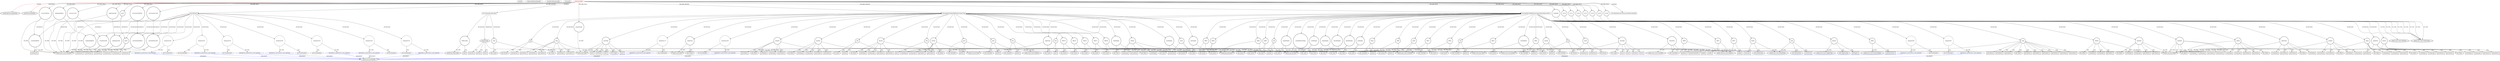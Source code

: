 digraph {
baseInfo[graphId=3291,category="extension_graph",isAnonymous=false,possibleRelation=true]
frameworkRelatedTypesInfo[0="javafx.application.Application",1="javafx.fxml.Initializable"]
possibleCollaborationsInfo[0="3291~CLIENT_METHOD_DECLARATION-INSTANTIATION-~javafx.application.Application javafx.fxml.Initializable ~javafx.event.EventHandler ~false~true"]
locationInfo[projectName="jasonwr-jhuep_ent_web_dev",filePath="/jasonwr-jhuep_ent_web_dev/jhuep_ent_web_dev-master/src/hw8/main/Retail.java",contextSignature="Retail",graphId="3291"]
0[label="hw8.main.Retail",vertexType="ROOT_CLIENT_CLASS_DECLARATION",isFrameworkType=false,color=red]
1[label="javafx.application.Application",vertexType="FRAMEWORK_CLASS_TYPE",isFrameworkType=true,peripheries=2]
2[label="javafx.fxml.Initializable",vertexType="FRAMEWORK_INTERFACE_TYPE",isFrameworkType=true,peripheries=2]
3[label="customerAddNew",vertexType="FIELD_DECLARATION",isFrameworkType=true,peripheries=2,shape=circle]
4[label="javafx.scene.control.MenuItem",vertexType="FRAMEWORK_CLASS_TYPE",isFrameworkType=true,peripheries=2]
5[label="customerListAll",vertexType="FIELD_DECLARATION",isFrameworkType=true,peripheries=2,shape=circle]
7[label="employeeAddNew",vertexType="FIELD_DECLARATION",isFrameworkType=true,peripheries=2,shape=circle]
9[label="employeeListAll",vertexType="FIELD_DECLARATION",isFrameworkType=true,peripheries=2,shape=circle]
11[label="merchandiseAddNew",vertexType="FIELD_DECLARATION",isFrameworkType=true,peripheries=2,shape=circle]
13[label="merchandiseListAll",vertexType="FIELD_DECLARATION",isFrameworkType=true,peripheries=2,shape=circle]
15[label="miexit",vertexType="FIELD_DECLARATION",isFrameworkType=true,peripheries=2,shape=circle]
17[label="primaryStage",vertexType="FIELD_DECLARATION",isFrameworkType=true,peripheries=2,shape=circle]
18[label="javafx.stage.Stage",vertexType="FRAMEWORK_CLASS_TYPE",isFrameworkType=true,peripheries=2]
19[label="retailtable",vertexType="FIELD_DECLARATION",isFrameworkType=true,peripheries=2,shape=circle]
20[label="javafx.scene.control.TableView",vertexType="FRAMEWORK_CLASS_TYPE",isFrameworkType=true,peripheries=2]
21[label="tcCol0",vertexType="FIELD_DECLARATION",isFrameworkType=true,peripheries=2,shape=circle]
22[label="javafx.scene.control.TableColumn",vertexType="FRAMEWORK_CLASS_TYPE",isFrameworkType=true,peripheries=2]
23[label="tcCol1",vertexType="FIELD_DECLARATION",isFrameworkType=true,peripheries=2,shape=circle]
25[label="tcCol2",vertexType="FIELD_DECLARATION",isFrameworkType=true,peripheries=2,shape=circle]
27[label="tcCol3",vertexType="FIELD_DECLARATION",isFrameworkType=true,peripheries=2,shape=circle]
29[label="tcCol4",vertexType="FIELD_DECLARATION",isFrameworkType=true,peripheries=2,shape=circle]
31[label="tcCol5",vertexType="FIELD_DECLARATION",isFrameworkType=true,peripheries=2,shape=circle]
33[label="tcCol6",vertexType="FIELD_DECLARATION",isFrameworkType=true,peripheries=2,shape=circle]
35[label="void start(javafx.stage.Stage)",vertexType="OVERRIDING_METHOD_DECLARATION",isFrameworkType=false,shape=box]
36[label="primaryStage",vertexType="PARAMETER_DECLARATION",isFrameworkType=true,peripheries=2]
38[label="FXMLLoader",vertexType="VARIABLE_EXPRESION",isFrameworkType=true,peripheries=2,shape=circle]
40[label="javafx.fxml.FXMLLoader",vertexType="FRAMEWORK_CLASS_TYPE",isFrameworkType=true,peripheries=2]
39[label="load()",vertexType="INSIDE_CALL",isFrameworkType=true,peripheries=2,shape=box]
42[label="scene",vertexType="VARIABLE_EXPRESION",isFrameworkType=true,peripheries=2,shape=circle]
43[label="javafx.scene.Scene",vertexType="FRAMEWORK_CLASS_TYPE",isFrameworkType=true,peripheries=2]
41[label="new Scene()",vertexType="CONSTRUCTOR_CALL",isFrameworkType=true,peripheries=2]
45[label="setScene()",vertexType="INSIDE_CALL",isFrameworkType=true,peripheries=2,shape=box]
47[label="setTitle()",vertexType="INSIDE_CALL",isFrameworkType=true,peripheries=2,shape=box]
49[label="show()",vertexType="INSIDE_CALL",isFrameworkType=true,peripheries=2,shape=box]
50[label="void initialize(java.net.URL,java.util.ResourceBundle)",vertexType="OVERRIDING_METHOD_DECLARATION",isFrameworkType=false,shape=box]
51[label="void popupPersonAddNew(java.lang.String,boolean,boolean)",vertexType="CLIENT_METHOD_DECLARATION",isFrameworkType=false,shape=box]
53[label="newStage",vertexType="VARIABLE_EXPRESION",isFrameworkType=true,peripheries=2,shape=circle]
52[label="new Stage()",vertexType="CONSTRUCTOR_CALL",isFrameworkType=true,peripheries=2]
56[label="comp",vertexType="VARIABLE_EXPRESION",isFrameworkType=true,peripheries=2,shape=circle]
57[label="javafx.scene.layout.VBox",vertexType="FRAMEWORK_CLASS_TYPE",isFrameworkType=true,peripheries=2]
55[label="new VBox()",vertexType="CONSTRUCTOR_CALL",isFrameworkType=true,peripheries=2]
59[label="titlebox",vertexType="VARIABLE_EXPRESION",isFrameworkType=true,peripheries=2,shape=circle]
60[label="javafx.scene.layout.HBox",vertexType="FRAMEWORK_CLASS_TYPE",isFrameworkType=true,peripheries=2]
58[label="new HBox()",vertexType="CONSTRUCTOR_CALL",isFrameworkType=true,peripheries=2]
62[label="setPadding()",vertexType="INSIDE_CALL",isFrameworkType=true,peripheries=2,shape=box]
64[label="VAR9",vertexType="VARIABLE_EXPRESION",isFrameworkType=true,peripheries=2,shape=circle]
65[label="javafx.geometry.Insets",vertexType="FRAMEWORK_CLASS_TYPE",isFrameworkType=true,peripheries=2]
63[label="new Insets()",vertexType="CONSTRUCTOR_CALL",isFrameworkType=true,peripheries=2]
67[label="setSpacing()",vertexType="INSIDE_CALL",isFrameworkType=true,peripheries=2,shape=box]
69[label="title",vertexType="VARIABLE_EXPRESION",isFrameworkType=true,peripheries=2,shape=circle]
70[label="javafx.scene.text.Text",vertexType="FRAMEWORK_CLASS_TYPE",isFrameworkType=true,peripheries=2]
68[label="new Text()",vertexType="CONSTRUCTOR_CALL",isFrameworkType=true,peripheries=2]
72[label="setFont()",vertexType="INSIDE_CALL",isFrameworkType=true,peripheries=2,shape=box]
73[label="Font",vertexType="VARIABLE_EXPRESION",isFrameworkType=true,peripheries=2,shape=circle]
75[label="javafx.scene.text.Font",vertexType="FRAMEWORK_CLASS_TYPE",isFrameworkType=true,peripheries=2]
74[label="font()",vertexType="INSIDE_CALL",isFrameworkType=true,peripheries=2,shape=box]
77[label="getChildren()",vertexType="INSIDE_CALL",isFrameworkType=true,peripheries=2,shape=box]
79[label="fnamebox",vertexType="VARIABLE_EXPRESION",isFrameworkType=true,peripheries=2,shape=circle]
78[label="new HBox()",vertexType="CONSTRUCTOR_CALL",isFrameworkType=true,peripheries=2]
82[label="setPadding()",vertexType="INSIDE_CALL",isFrameworkType=true,peripheries=2,shape=box]
84[label="VAR17",vertexType="VARIABLE_EXPRESION",isFrameworkType=true,peripheries=2,shape=circle]
83[label="new Insets()",vertexType="CONSTRUCTOR_CALL",isFrameworkType=true,peripheries=2]
87[label="setSpacing()",vertexType="INSIDE_CALL",isFrameworkType=true,peripheries=2,shape=box]
89[label="fnameDisplay",vertexType="VARIABLE_EXPRESION",isFrameworkType=true,peripheries=2,shape=circle]
88[label="new Text()",vertexType="CONSTRUCTOR_CALL",isFrameworkType=true,peripheries=2]
92[label="fname",vertexType="VARIABLE_EXPRESION",isFrameworkType=true,peripheries=2,shape=circle]
93[label="javafx.scene.control.TextField",vertexType="FRAMEWORK_CLASS_TYPE",isFrameworkType=true,peripheries=2]
91[label="new TextField()",vertexType="CONSTRUCTOR_CALL",isFrameworkType=true,peripheries=2]
95[label="getChildren()",vertexType="INSIDE_CALL",isFrameworkType=true,peripheries=2,shape=box]
97[label="getChildren()",vertexType="INSIDE_CALL",isFrameworkType=true,peripheries=2,shape=box]
99[label="lnamebox",vertexType="VARIABLE_EXPRESION",isFrameworkType=true,peripheries=2,shape=circle]
98[label="new HBox()",vertexType="CONSTRUCTOR_CALL",isFrameworkType=true,peripheries=2]
102[label="setPadding()",vertexType="INSIDE_CALL",isFrameworkType=true,peripheries=2,shape=box]
104[label="VAR25",vertexType="VARIABLE_EXPRESION",isFrameworkType=true,peripheries=2,shape=circle]
103[label="new Insets()",vertexType="CONSTRUCTOR_CALL",isFrameworkType=true,peripheries=2]
107[label="setSpacing()",vertexType="INSIDE_CALL",isFrameworkType=true,peripheries=2,shape=box]
109[label="lnameDisplay",vertexType="VARIABLE_EXPRESION",isFrameworkType=true,peripheries=2,shape=circle]
108[label="new Text()",vertexType="CONSTRUCTOR_CALL",isFrameworkType=true,peripheries=2]
112[label="lname",vertexType="VARIABLE_EXPRESION",isFrameworkType=true,peripheries=2,shape=circle]
111[label="new TextField()",vertexType="CONSTRUCTOR_CALL",isFrameworkType=true,peripheries=2]
115[label="getChildren()",vertexType="INSIDE_CALL",isFrameworkType=true,peripheries=2,shape=box]
117[label="getChildren()",vertexType="INSIDE_CALL",isFrameworkType=true,peripheries=2,shape=box]
119[label="citybox",vertexType="VARIABLE_EXPRESION",isFrameworkType=true,peripheries=2,shape=circle]
118[label="new HBox()",vertexType="CONSTRUCTOR_CALL",isFrameworkType=true,peripheries=2]
122[label="setPadding()",vertexType="INSIDE_CALL",isFrameworkType=true,peripheries=2,shape=box]
124[label="VAR33",vertexType="VARIABLE_EXPRESION",isFrameworkType=true,peripheries=2,shape=circle]
123[label="new Insets()",vertexType="CONSTRUCTOR_CALL",isFrameworkType=true,peripheries=2]
127[label="setSpacing()",vertexType="INSIDE_CALL",isFrameworkType=true,peripheries=2,shape=box]
129[label="cityDisplay",vertexType="VARIABLE_EXPRESION",isFrameworkType=true,peripheries=2,shape=circle]
128[label="new Text()",vertexType="CONSTRUCTOR_CALL",isFrameworkType=true,peripheries=2]
132[label="city",vertexType="VARIABLE_EXPRESION",isFrameworkType=true,peripheries=2,shape=circle]
131[label="new TextField()",vertexType="CONSTRUCTOR_CALL",isFrameworkType=true,peripheries=2]
135[label="getChildren()",vertexType="INSIDE_CALL",isFrameworkType=true,peripheries=2,shape=box]
137[label="getChildren()",vertexType="INSIDE_CALL",isFrameworkType=true,peripheries=2,shape=box]
139[label="addressbox",vertexType="VARIABLE_EXPRESION",isFrameworkType=true,peripheries=2,shape=circle]
138[label="new HBox()",vertexType="CONSTRUCTOR_CALL",isFrameworkType=true,peripheries=2]
142[label="setPadding()",vertexType="INSIDE_CALL",isFrameworkType=true,peripheries=2,shape=box]
144[label="VAR41",vertexType="VARIABLE_EXPRESION",isFrameworkType=true,peripheries=2,shape=circle]
143[label="new Insets()",vertexType="CONSTRUCTOR_CALL",isFrameworkType=true,peripheries=2]
147[label="setSpacing()",vertexType="INSIDE_CALL",isFrameworkType=true,peripheries=2,shape=box]
149[label="streetAddressDisplay",vertexType="VARIABLE_EXPRESION",isFrameworkType=true,peripheries=2,shape=circle]
148[label="new Text()",vertexType="CONSTRUCTOR_CALL",isFrameworkType=true,peripheries=2]
152[label="streetAddress",vertexType="VARIABLE_EXPRESION",isFrameworkType=true,peripheries=2,shape=circle]
151[label="new TextField()",vertexType="CONSTRUCTOR_CALL",isFrameworkType=true,peripheries=2]
155[label="getChildren()",vertexType="INSIDE_CALL",isFrameworkType=true,peripheries=2,shape=box]
157[label="getChildren()",vertexType="INSIDE_CALL",isFrameworkType=true,peripheries=2,shape=box]
159[label="statebox",vertexType="VARIABLE_EXPRESION",isFrameworkType=true,peripheries=2,shape=circle]
158[label="new HBox()",vertexType="CONSTRUCTOR_CALL",isFrameworkType=true,peripheries=2]
162[label="stateDisplay",vertexType="VARIABLE_EXPRESION",isFrameworkType=true,peripheries=2,shape=circle]
161[label="new Text()",vertexType="CONSTRUCTOR_CALL",isFrameworkType=true,peripheries=2]
165[label="statesMenu",vertexType="VARIABLE_EXPRESION",isFrameworkType=true,peripheries=2,shape=circle]
166[label="javafx.scene.control.ChoiceBox",vertexType="FRAMEWORK_CLASS_TYPE",isFrameworkType=true,peripheries=2]
164[label="new ChoiceBox()",vertexType="CONSTRUCTOR_CALL",isFrameworkType=true,peripheries=2]
167[label="VAR50",vertexType="VARIABLE_EXPRESION",isFrameworkType=true,peripheries=2,shape=circle]
169[label="javafx.collections.ObservableList",vertexType="FRAMEWORK_INTERFACE_TYPE",isFrameworkType=true,peripheries=2]
168[label="addAll()",vertexType="INSIDE_CALL",isFrameworkType=true,peripheries=2,shape=box]
171[label="getItems()",vertexType="INSIDE_CALL",isFrameworkType=true,peripheries=2,shape=box]
173[label="setPadding()",vertexType="INSIDE_CALL",isFrameworkType=true,peripheries=2,shape=box]
175[label="VAR53",vertexType="VARIABLE_EXPRESION",isFrameworkType=true,peripheries=2,shape=circle]
174[label="new Insets()",vertexType="CONSTRUCTOR_CALL",isFrameworkType=true,peripheries=2]
178[label="setSpacing()",vertexType="INSIDE_CALL",isFrameworkType=true,peripheries=2,shape=box]
180[label="getChildren()",vertexType="INSIDE_CALL",isFrameworkType=true,peripheries=2,shape=box]
182[label="getChildren()",vertexType="INSIDE_CALL",isFrameworkType=true,peripheries=2,shape=box]
184[label="zipbox",vertexType="VARIABLE_EXPRESION",isFrameworkType=true,peripheries=2,shape=circle]
183[label="new HBox()",vertexType="CONSTRUCTOR_CALL",isFrameworkType=true,peripheries=2]
187[label="setPadding()",vertexType="INSIDE_CALL",isFrameworkType=true,peripheries=2,shape=box]
189[label="VAR59",vertexType="VARIABLE_EXPRESION",isFrameworkType=true,peripheries=2,shape=circle]
188[label="new Insets()",vertexType="CONSTRUCTOR_CALL",isFrameworkType=true,peripheries=2]
192[label="setSpacing()",vertexType="INSIDE_CALL",isFrameworkType=true,peripheries=2,shape=box]
194[label="zipcode",vertexType="VARIABLE_EXPRESION",isFrameworkType=true,peripheries=2,shape=circle]
193[label="new TextField()",vertexType="CONSTRUCTOR_CALL",isFrameworkType=true,peripheries=2]
197[label="zipcodeDisplay",vertexType="VARIABLE_EXPRESION",isFrameworkType=true,peripheries=2,shape=circle]
196[label="new Text()",vertexType="CONSTRUCTOR_CALL",isFrameworkType=true,peripheries=2]
200[label="getChildren()",vertexType="INSIDE_CALL",isFrameworkType=true,peripheries=2,shape=box]
202[label="getChildren()",vertexType="INSIDE_CALL",isFrameworkType=true,peripheries=2,shape=box]
204[label="genderbox",vertexType="VARIABLE_EXPRESION",isFrameworkType=true,peripheries=2,shape=circle]
203[label="new HBox()",vertexType="CONSTRUCTOR_CALL",isFrameworkType=true,peripheries=2]
207[label="setPadding()",vertexType="INSIDE_CALL",isFrameworkType=true,peripheries=2,shape=box]
209[label="VAR67",vertexType="VARIABLE_EXPRESION",isFrameworkType=true,peripheries=2,shape=circle]
208[label="new Insets()",vertexType="CONSTRUCTOR_CALL",isFrameworkType=true,peripheries=2]
212[label="setSpacing()",vertexType="INSIDE_CALL",isFrameworkType=true,peripheries=2,shape=box]
214[label="genderDisplay",vertexType="VARIABLE_EXPRESION",isFrameworkType=true,peripheries=2,shape=circle]
213[label="new Text()",vertexType="CONSTRUCTOR_CALL",isFrameworkType=true,peripheries=2]
217[label="male",vertexType="VARIABLE_EXPRESION",isFrameworkType=true,peripheries=2,shape=circle]
218[label="javafx.scene.control.RadioButton",vertexType="FRAMEWORK_CLASS_TYPE",isFrameworkType=true,peripheries=2]
216[label="new RadioButton()",vertexType="CONSTRUCTOR_CALL",isFrameworkType=true,peripheries=2]
220[label="setSelected()",vertexType="INSIDE_CALL",isFrameworkType=true,peripheries=2,shape=box]
222[label="female",vertexType="VARIABLE_EXPRESION",isFrameworkType=true,peripheries=2,shape=circle]
221[label="new RadioButton()",vertexType="CONSTRUCTOR_CALL",isFrameworkType=true,peripheries=2]
225[label="genders",vertexType="VARIABLE_EXPRESION",isFrameworkType=true,peripheries=2,shape=circle]
226[label="javafx.scene.control.ToggleGroup",vertexType="FRAMEWORK_CLASS_TYPE",isFrameworkType=true,peripheries=2]
224[label="new ToggleGroup()",vertexType="CONSTRUCTOR_CALL",isFrameworkType=true,peripheries=2]
227[label="VAR74",vertexType="VARIABLE_EXPRESION",isFrameworkType=true,peripheries=2,shape=circle]
228[label="addAll()",vertexType="INSIDE_CALL",isFrameworkType=true,peripheries=2,shape=box]
231[label="getToggles()",vertexType="INSIDE_CALL",isFrameworkType=true,peripheries=2,shape=box]
233[label="getChildren()",vertexType="INSIDE_CALL",isFrameworkType=true,peripheries=2,shape=box]
234[label="VAR77",vertexType="VARIABLE_EXPRESION",isFrameworkType=true,peripheries=2,shape=circle]
235[label="addAll()",vertexType="INSIDE_CALL",isFrameworkType=true,peripheries=2,shape=box]
238[label="getChildren()",vertexType="INSIDE_CALL",isFrameworkType=true,peripheries=2,shape=box]
240[label="buttons",vertexType="VARIABLE_EXPRESION",isFrameworkType=true,peripheries=2,shape=circle]
239[label="new HBox()",vertexType="CONSTRUCTOR_CALL",isFrameworkType=true,peripheries=2]
243[label="setPadding()",vertexType="INSIDE_CALL",isFrameworkType=true,peripheries=2,shape=box]
245[label="VAR81",vertexType="VARIABLE_EXPRESION",isFrameworkType=true,peripheries=2,shape=circle]
244[label="new Insets()",vertexType="CONSTRUCTOR_CALL",isFrameworkType=true,peripheries=2]
248[label="setSpacing()",vertexType="INSIDE_CALL",isFrameworkType=true,peripheries=2,shape=box]
250[label="ok",vertexType="VARIABLE_EXPRESION",isFrameworkType=true,peripheries=2,shape=circle]
251[label="javafx.scene.control.Button",vertexType="FRAMEWORK_CLASS_TYPE",isFrameworkType=true,peripheries=2]
249[label="new Button()",vertexType="CONSTRUCTOR_CALL",isFrameworkType=true,peripheries=2]
253[label="setOnAction()",vertexType="INSIDE_CALL",isFrameworkType=true,peripheries=2,shape=box]
255[label="anonymous85",vertexType="VARIABLE_EXPRESION",isFrameworkType=false,shape=circle]
256[label="REFERENCE_ANONYMOUS_DECLARATION",vertexType="REFERENCE_ANONYMOUS_DECLARATION",isFrameworkType=false,color=blue]
257[label="javafx.event.EventHandler",vertexType="FRAMEWORK_INTERFACE_TYPE",isFrameworkType=true,peripheries=2]
254[label="new EventHandler()",vertexType="CONSTRUCTOR_CALL",isFrameworkType=false]
259[label="isSelected()",vertexType="INSIDE_CALL",isFrameworkType=true,peripheries=2,shape=box]
261[label="getText()",vertexType="INSIDE_CALL",isFrameworkType=true,peripheries=2,shape=box]
263[label="getText()",vertexType="INSIDE_CALL",isFrameworkType=true,peripheries=2,shape=box]
265[label="getText()",vertexType="INSIDE_CALL",isFrameworkType=true,peripheries=2,shape=box]
267[label="getText()",vertexType="INSIDE_CALL",isFrameworkType=true,peripheries=2,shape=box]
268[label="VAR91",vertexType="VARIABLE_EXPRESION",isFrameworkType=true,peripheries=2,shape=circle]
270[label="javafx.scene.control.SelectionModel",vertexType="FRAMEWORK_CLASS_TYPE",isFrameworkType=true,peripheries=2]
269[label="getSelectedItem()",vertexType="INSIDE_CALL",isFrameworkType=true,peripheries=2,shape=box]
272[label="getSelectionModel()",vertexType="INSIDE_CALL",isFrameworkType=true,peripheries=2,shape=box]
274[label="getText()",vertexType="INSIDE_CALL",isFrameworkType=true,peripheries=2,shape=box]
276[label="close()",vertexType="INSIDE_CALL",isFrameworkType=true,peripheries=2,shape=box]
278[label="cancel",vertexType="VARIABLE_EXPRESION",isFrameworkType=true,peripheries=2,shape=circle]
277[label="new Button()",vertexType="CONSTRUCTOR_CALL",isFrameworkType=true,peripheries=2]
281[label="setOnAction()",vertexType="INSIDE_CALL",isFrameworkType=true,peripheries=2,shape=box]
283[label="anonymous97",vertexType="VARIABLE_EXPRESION",isFrameworkType=false,shape=circle]
284[label="REFERENCE_ANONYMOUS_DECLARATION",vertexType="REFERENCE_ANONYMOUS_DECLARATION",isFrameworkType=false,color=blue]
282[label="new EventHandler()",vertexType="CONSTRUCTOR_CALL",isFrameworkType=false]
287[label="close()",vertexType="INSIDE_CALL",isFrameworkType=true,peripheries=2,shape=box]
289[label="getChildren()",vertexType="INSIDE_CALL",isFrameworkType=true,peripheries=2,shape=box]
291[label="getChildren()",vertexType="INSIDE_CALL",isFrameworkType=true,peripheries=2,shape=box]
293[label="getChildren()",vertexType="INSIDE_CALL",isFrameworkType=true,peripheries=2,shape=box]
295[label="getChildren()",vertexType="INSIDE_CALL",isFrameworkType=true,peripheries=2,shape=box]
297[label="getChildren()",vertexType="INSIDE_CALL",isFrameworkType=true,peripheries=2,shape=box]
299[label="getChildren()",vertexType="INSIDE_CALL",isFrameworkType=true,peripheries=2,shape=box]
301[label="getChildren()",vertexType="INSIDE_CALL",isFrameworkType=true,peripheries=2,shape=box]
303[label="getChildren()",vertexType="INSIDE_CALL",isFrameworkType=true,peripheries=2,shape=box]
305[label="getChildren()",vertexType="INSIDE_CALL",isFrameworkType=true,peripheries=2,shape=box]
307[label="getChildren()",vertexType="INSIDE_CALL",isFrameworkType=true,peripheries=2,shape=box]
309[label="getChildren()",vertexType="INSIDE_CALL",isFrameworkType=true,peripheries=2,shape=box]
311[label="stageScene",vertexType="VARIABLE_EXPRESION",isFrameworkType=true,peripheries=2,shape=circle]
310[label="new Scene()",vertexType="CONSTRUCTOR_CALL",isFrameworkType=true,peripheries=2]
314[label="setScene()",vertexType="INSIDE_CALL",isFrameworkType=true,peripheries=2,shape=box]
316[label="show()",vertexType="INSIDE_CALL",isFrameworkType=true,peripheries=2,shape=box]
374[label="void popupMerchandiseAddNew(java.lang.String)",vertexType="CLIENT_METHOD_DECLARATION",isFrameworkType=false,shape=box]
376[label="newStage",vertexType="VARIABLE_EXPRESION",isFrameworkType=true,peripheries=2,shape=circle]
375[label="new Stage()",vertexType="CONSTRUCTOR_CALL",isFrameworkType=true,peripheries=2]
379[label="comp",vertexType="VARIABLE_EXPRESION",isFrameworkType=true,peripheries=2,shape=circle]
378[label="new VBox()",vertexType="CONSTRUCTOR_CALL",isFrameworkType=true,peripheries=2]
382[label="titlebox",vertexType="VARIABLE_EXPRESION",isFrameworkType=true,peripheries=2,shape=circle]
381[label="new HBox()",vertexType="CONSTRUCTOR_CALL",isFrameworkType=true,peripheries=2]
385[label="setPadding()",vertexType="INSIDE_CALL",isFrameworkType=true,peripheries=2,shape=box]
387[label="VAR137",vertexType="VARIABLE_EXPRESION",isFrameworkType=true,peripheries=2,shape=circle]
386[label="new Insets()",vertexType="CONSTRUCTOR_CALL",isFrameworkType=true,peripheries=2]
390[label="setSpacing()",vertexType="INSIDE_CALL",isFrameworkType=true,peripheries=2,shape=box]
392[label="title",vertexType="VARIABLE_EXPRESION",isFrameworkType=true,peripheries=2,shape=circle]
391[label="new Text()",vertexType="CONSTRUCTOR_CALL",isFrameworkType=true,peripheries=2]
395[label="setFont()",vertexType="INSIDE_CALL",isFrameworkType=true,peripheries=2,shape=box]
396[label="Font",vertexType="VARIABLE_EXPRESION",isFrameworkType=true,peripheries=2,shape=circle]
397[label="font()",vertexType="INSIDE_CALL",isFrameworkType=true,peripheries=2,shape=box]
400[label="getChildren()",vertexType="INSIDE_CALL",isFrameworkType=true,peripheries=2,shape=box]
402[label="namebox",vertexType="VARIABLE_EXPRESION",isFrameworkType=true,peripheries=2,shape=circle]
401[label="new HBox()",vertexType="CONSTRUCTOR_CALL",isFrameworkType=true,peripheries=2]
405[label="setPadding()",vertexType="INSIDE_CALL",isFrameworkType=true,peripheries=2,shape=box]
407[label="VAR145",vertexType="VARIABLE_EXPRESION",isFrameworkType=true,peripheries=2,shape=circle]
406[label="new Insets()",vertexType="CONSTRUCTOR_CALL",isFrameworkType=true,peripheries=2]
410[label="setSpacing()",vertexType="INSIDE_CALL",isFrameworkType=true,peripheries=2,shape=box]
412[label="nameDisplay",vertexType="VARIABLE_EXPRESION",isFrameworkType=true,peripheries=2,shape=circle]
411[label="new Text()",vertexType="CONSTRUCTOR_CALL",isFrameworkType=true,peripheries=2]
415[label="name",vertexType="VARIABLE_EXPRESION",isFrameworkType=true,peripheries=2,shape=circle]
414[label="new TextField()",vertexType="CONSTRUCTOR_CALL",isFrameworkType=true,peripheries=2]
418[label="getChildren()",vertexType="INSIDE_CALL",isFrameworkType=true,peripheries=2,shape=box]
420[label="getChildren()",vertexType="INSIDE_CALL",isFrameworkType=true,peripheries=2,shape=box]
422[label="pricebox",vertexType="VARIABLE_EXPRESION",isFrameworkType=true,peripheries=2,shape=circle]
421[label="new HBox()",vertexType="CONSTRUCTOR_CALL",isFrameworkType=true,peripheries=2]
425[label="setPadding()",vertexType="INSIDE_CALL",isFrameworkType=true,peripheries=2,shape=box]
427[label="VAR153",vertexType="VARIABLE_EXPRESION",isFrameworkType=true,peripheries=2,shape=circle]
426[label="new Insets()",vertexType="CONSTRUCTOR_CALL",isFrameworkType=true,peripheries=2]
430[label="setSpacing()",vertexType="INSIDE_CALL",isFrameworkType=true,peripheries=2,shape=box]
432[label="priceDisplay",vertexType="VARIABLE_EXPRESION",isFrameworkType=true,peripheries=2,shape=circle]
431[label="new Text()",vertexType="CONSTRUCTOR_CALL",isFrameworkType=true,peripheries=2]
435[label="price",vertexType="VARIABLE_EXPRESION",isFrameworkType=true,peripheries=2,shape=circle]
434[label="new TextField()",vertexType="CONSTRUCTOR_CALL",isFrameworkType=true,peripheries=2]
438[label="getChildren()",vertexType="INSIDE_CALL",isFrameworkType=true,peripheries=2,shape=box]
440[label="getChildren()",vertexType="INSIDE_CALL",isFrameworkType=true,peripheries=2,shape=box]
442[label="descbox",vertexType="VARIABLE_EXPRESION",isFrameworkType=true,peripheries=2,shape=circle]
441[label="new HBox()",vertexType="CONSTRUCTOR_CALL",isFrameworkType=true,peripheries=2]
445[label="setPadding()",vertexType="INSIDE_CALL",isFrameworkType=true,peripheries=2,shape=box]
447[label="VAR161",vertexType="VARIABLE_EXPRESION",isFrameworkType=true,peripheries=2,shape=circle]
446[label="new Insets()",vertexType="CONSTRUCTOR_CALL",isFrameworkType=true,peripheries=2]
450[label="setSpacing()",vertexType="INSIDE_CALL",isFrameworkType=true,peripheries=2,shape=box]
452[label="descDisplay",vertexType="VARIABLE_EXPRESION",isFrameworkType=true,peripheries=2,shape=circle]
451[label="new Text()",vertexType="CONSTRUCTOR_CALL",isFrameworkType=true,peripheries=2]
455[label="desc",vertexType="VARIABLE_EXPRESION",isFrameworkType=true,peripheries=2,shape=circle]
456[label="javafx.scene.control.TextArea",vertexType="FRAMEWORK_CLASS_TYPE",isFrameworkType=true,peripheries=2]
454[label="new TextArea()",vertexType="CONSTRUCTOR_CALL",isFrameworkType=true,peripheries=2]
458[label="getChildren()",vertexType="INSIDE_CALL",isFrameworkType=true,peripheries=2,shape=box]
460[label="getChildren()",vertexType="INSIDE_CALL",isFrameworkType=true,peripheries=2,shape=box]
462[label="buttons",vertexType="VARIABLE_EXPRESION",isFrameworkType=true,peripheries=2,shape=circle]
461[label="new HBox()",vertexType="CONSTRUCTOR_CALL",isFrameworkType=true,peripheries=2]
465[label="setPadding()",vertexType="INSIDE_CALL",isFrameworkType=true,peripheries=2,shape=box]
467[label="VAR169",vertexType="VARIABLE_EXPRESION",isFrameworkType=true,peripheries=2,shape=circle]
466[label="new Insets()",vertexType="CONSTRUCTOR_CALL",isFrameworkType=true,peripheries=2]
470[label="setSpacing()",vertexType="INSIDE_CALL",isFrameworkType=true,peripheries=2,shape=box]
472[label="ok",vertexType="VARIABLE_EXPRESION",isFrameworkType=true,peripheries=2,shape=circle]
471[label="new Button()",vertexType="CONSTRUCTOR_CALL",isFrameworkType=true,peripheries=2]
475[label="setOnAction()",vertexType="INSIDE_CALL",isFrameworkType=true,peripheries=2,shape=box]
477[label="anonymous173",vertexType="VARIABLE_EXPRESION",isFrameworkType=false,shape=circle]
478[label="REFERENCE_ANONYMOUS_DECLARATION",vertexType="REFERENCE_ANONYMOUS_DECLARATION",isFrameworkType=false,color=blue]
476[label="new EventHandler()",vertexType="CONSTRUCTOR_CALL",isFrameworkType=false]
481[label="getText()",vertexType="INSIDE_CALL",isFrameworkType=true,peripheries=2,shape=box]
483[label="getText()",vertexType="INSIDE_CALL",isFrameworkType=true,peripheries=2,shape=box]
485[label="getText()",vertexType="INSIDE_CALL",isFrameworkType=true,peripheries=2,shape=box]
487[label="close()",vertexType="INSIDE_CALL",isFrameworkType=true,peripheries=2,shape=box]
489[label="cancel",vertexType="VARIABLE_EXPRESION",isFrameworkType=true,peripheries=2,shape=circle]
488[label="new Button()",vertexType="CONSTRUCTOR_CALL",isFrameworkType=true,peripheries=2]
492[label="setOnAction()",vertexType="INSIDE_CALL",isFrameworkType=true,peripheries=2,shape=box]
494[label="anonymous180",vertexType="VARIABLE_EXPRESION",isFrameworkType=false,shape=circle]
495[label="REFERENCE_ANONYMOUS_DECLARATION",vertexType="REFERENCE_ANONYMOUS_DECLARATION",isFrameworkType=false,color=blue]
493[label="new EventHandler()",vertexType="CONSTRUCTOR_CALL",isFrameworkType=false]
498[label="close()",vertexType="INSIDE_CALL",isFrameworkType=true,peripheries=2,shape=box]
500[label="getChildren()",vertexType="INSIDE_CALL",isFrameworkType=true,peripheries=2,shape=box]
502[label="getChildren()",vertexType="INSIDE_CALL",isFrameworkType=true,peripheries=2,shape=box]
504[label="getChildren()",vertexType="INSIDE_CALL",isFrameworkType=true,peripheries=2,shape=box]
506[label="getChildren()",vertexType="INSIDE_CALL",isFrameworkType=true,peripheries=2,shape=box]
508[label="getChildren()",vertexType="INSIDE_CALL",isFrameworkType=true,peripheries=2,shape=box]
510[label="getChildren()",vertexType="INSIDE_CALL",isFrameworkType=true,peripheries=2,shape=box]
512[label="getChildren()",vertexType="INSIDE_CALL",isFrameworkType=true,peripheries=2,shape=box]
514[label="stageScene",vertexType="VARIABLE_EXPRESION",isFrameworkType=true,peripheries=2,shape=circle]
513[label="new Scene()",vertexType="CONSTRUCTOR_CALL",isFrameworkType=true,peripheries=2]
517[label="setScene()",vertexType="INSIDE_CALL",isFrameworkType=true,peripheries=2,shape=box]
519[label="show()",vertexType="INSIDE_CALL",isFrameworkType=true,peripheries=2,shape=box]
520[label="void setEvents()",vertexType="CLIENT_METHOD_DECLARATION",isFrameworkType=false,shape=box]
521[label="miexit",vertexType="VARIABLE_EXPRESION",isFrameworkType=true,peripheries=2,shape=circle]
522[label="setOnAction()",vertexType="INSIDE_CALL",isFrameworkType=true,peripheries=2,shape=box]
525[label="anonymous193",vertexType="VARIABLE_EXPRESION",isFrameworkType=false,shape=circle]
526[label="REFERENCE_ANONYMOUS_DECLARATION",vertexType="REFERENCE_ANONYMOUS_DECLARATION",isFrameworkType=false,color=blue]
524[label="new EventHandler()",vertexType="CONSTRUCTOR_CALL",isFrameworkType=false]
528[label="customerAddNew",vertexType="VARIABLE_EXPRESION",isFrameworkType=true,peripheries=2,shape=circle]
529[label="setOnAction()",vertexType="INSIDE_CALL",isFrameworkType=true,peripheries=2,shape=box]
532[label="anonymous195",vertexType="VARIABLE_EXPRESION",isFrameworkType=false,shape=circle]
533[label="REFERENCE_ANONYMOUS_DECLARATION",vertexType="REFERENCE_ANONYMOUS_DECLARATION",isFrameworkType=false,color=blue]
531[label="new EventHandler()",vertexType="CONSTRUCTOR_CALL",isFrameworkType=false]
535[label="customerListAll",vertexType="VARIABLE_EXPRESION",isFrameworkType=true,peripheries=2,shape=circle]
536[label="setOnAction()",vertexType="INSIDE_CALL",isFrameworkType=true,peripheries=2,shape=box]
539[label="anonymous197",vertexType="VARIABLE_EXPRESION",isFrameworkType=false,shape=circle]
540[label="REFERENCE_ANONYMOUS_DECLARATION",vertexType="REFERENCE_ANONYMOUS_DECLARATION",isFrameworkType=false,color=blue]
538[label="new EventHandler()",vertexType="CONSTRUCTOR_CALL",isFrameworkType=false]
542[label="employeeAddNew",vertexType="VARIABLE_EXPRESION",isFrameworkType=true,peripheries=2,shape=circle]
543[label="setOnAction()",vertexType="INSIDE_CALL",isFrameworkType=true,peripheries=2,shape=box]
546[label="anonymous199",vertexType="VARIABLE_EXPRESION",isFrameworkType=false,shape=circle]
547[label="REFERENCE_ANONYMOUS_DECLARATION",vertexType="REFERENCE_ANONYMOUS_DECLARATION",isFrameworkType=false,color=blue]
545[label="new EventHandler()",vertexType="CONSTRUCTOR_CALL",isFrameworkType=false]
549[label="employeeListAll",vertexType="VARIABLE_EXPRESION",isFrameworkType=true,peripheries=2,shape=circle]
550[label="setOnAction()",vertexType="INSIDE_CALL",isFrameworkType=true,peripheries=2,shape=box]
553[label="anonymous201",vertexType="VARIABLE_EXPRESION",isFrameworkType=false,shape=circle]
554[label="REFERENCE_ANONYMOUS_DECLARATION",vertexType="REFERENCE_ANONYMOUS_DECLARATION",isFrameworkType=false,color=blue]
552[label="new EventHandler()",vertexType="CONSTRUCTOR_CALL",isFrameworkType=false]
556[label="merchandiseAddNew",vertexType="VARIABLE_EXPRESION",isFrameworkType=true,peripheries=2,shape=circle]
557[label="setOnAction()",vertexType="INSIDE_CALL",isFrameworkType=true,peripheries=2,shape=box]
560[label="anonymous203",vertexType="VARIABLE_EXPRESION",isFrameworkType=false,shape=circle]
561[label="REFERENCE_ANONYMOUS_DECLARATION",vertexType="REFERENCE_ANONYMOUS_DECLARATION",isFrameworkType=false,color=blue]
559[label="new EventHandler()",vertexType="CONSTRUCTOR_CALL",isFrameworkType=false]
563[label="merchandiseListAll",vertexType="VARIABLE_EXPRESION",isFrameworkType=true,peripheries=2,shape=circle]
564[label="setOnAction()",vertexType="INSIDE_CALL",isFrameworkType=true,peripheries=2,shape=box]
567[label="anonymous205",vertexType="VARIABLE_EXPRESION",isFrameworkType=false,shape=circle]
568[label="REFERENCE_ANONYMOUS_DECLARATION",vertexType="REFERENCE_ANONYMOUS_DECLARATION",isFrameworkType=false,color=blue]
566[label="new EventHandler()",vertexType="CONSTRUCTOR_CALL",isFrameworkType=false]
0->1[label="EXTEND",color=red]
0->2[label="IMPLEMENT",color=red]
0->3[label="DECLARE_FIELD"]
3->4[label="OF_TYPE"]
0->5[label="DECLARE_FIELD"]
5->4[label="OF_TYPE"]
0->7[label="DECLARE_FIELD"]
7->4[label="OF_TYPE"]
0->9[label="DECLARE_FIELD"]
9->4[label="OF_TYPE"]
0->11[label="DECLARE_FIELD"]
11->4[label="OF_TYPE"]
0->13[label="DECLARE_FIELD"]
13->4[label="OF_TYPE"]
0->15[label="DECLARE_FIELD"]
15->4[label="OF_TYPE"]
0->17[label="DECLARE_FIELD"]
17->18[label="OF_TYPE"]
0->19[label="DECLARE_FIELD"]
19->20[label="OF_TYPE"]
0->21[label="DECLARE_FIELD"]
21->22[label="OF_TYPE"]
0->23[label="DECLARE_FIELD"]
23->22[label="OF_TYPE"]
0->25[label="DECLARE_FIELD"]
25->22[label="OF_TYPE"]
0->27[label="DECLARE_FIELD"]
27->22[label="OF_TYPE"]
0->29[label="DECLARE_FIELD"]
29->22[label="OF_TYPE"]
0->31[label="DECLARE_FIELD"]
31->22[label="OF_TYPE"]
0->33[label="DECLARE_FIELD"]
33->22[label="OF_TYPE"]
0->35[label="OVERRIDE"]
36->18[label="OF_TYPE"]
35->36[label="PARAMETER"]
35->38[label="INSTANTIATE"]
38->40[label="OF_TYPE"]
38->39[label="CALL"]
35->42[label="INSTANTIATE"]
42->43[label="OF_TYPE"]
42->41[label="CALL"]
36->45[label="CALL"]
36->47[label="CALL"]
36->49[label="CALL"]
0->50[label="OVERRIDE"]
0->51[label="DECLARE_METHOD"]
51->53[label="INSTANTIATE"]
53->18[label="OF_TYPE"]
53->52[label="CALL"]
51->56[label="INSTANTIATE"]
56->57[label="OF_TYPE"]
56->55[label="CALL"]
51->59[label="INSTANTIATE"]
59->60[label="OF_TYPE"]
59->58[label="CALL"]
59->62[label="CALL"]
51->64[label="INSTANTIATE"]
64->65[label="OF_TYPE"]
64->63[label="CALL"]
59->67[label="CALL"]
51->69[label="INSTANTIATE"]
69->70[label="OF_TYPE"]
69->68[label="CALL"]
69->72[label="CALL"]
51->73[label="INSTANTIATE"]
73->75[label="OF_TYPE"]
73->74[label="CALL"]
59->77[label="CALL"]
51->79[label="INSTANTIATE"]
79->60[label="OF_TYPE"]
79->78[label="CALL"]
79->82[label="CALL"]
51->84[label="INSTANTIATE"]
84->65[label="OF_TYPE"]
84->83[label="CALL"]
79->87[label="CALL"]
51->89[label="INSTANTIATE"]
89->70[label="OF_TYPE"]
89->88[label="CALL"]
51->92[label="INSTANTIATE"]
92->93[label="OF_TYPE"]
92->91[label="CALL"]
79->95[label="CALL"]
79->97[label="CALL"]
51->99[label="INSTANTIATE"]
99->60[label="OF_TYPE"]
99->98[label="CALL"]
99->102[label="CALL"]
51->104[label="INSTANTIATE"]
104->65[label="OF_TYPE"]
104->103[label="CALL"]
99->107[label="CALL"]
51->109[label="INSTANTIATE"]
109->70[label="OF_TYPE"]
109->108[label="CALL"]
51->112[label="INSTANTIATE"]
112->93[label="OF_TYPE"]
112->111[label="CALL"]
99->115[label="CALL"]
99->117[label="CALL"]
51->119[label="INSTANTIATE"]
119->60[label="OF_TYPE"]
119->118[label="CALL"]
119->122[label="CALL"]
51->124[label="INSTANTIATE"]
124->65[label="OF_TYPE"]
124->123[label="CALL"]
119->127[label="CALL"]
51->129[label="INSTANTIATE"]
129->70[label="OF_TYPE"]
129->128[label="CALL"]
51->132[label="INSTANTIATE"]
132->93[label="OF_TYPE"]
132->131[label="CALL"]
119->135[label="CALL"]
119->137[label="CALL"]
51->139[label="INSTANTIATE"]
139->60[label="OF_TYPE"]
139->138[label="CALL"]
139->142[label="CALL"]
51->144[label="INSTANTIATE"]
144->65[label="OF_TYPE"]
144->143[label="CALL"]
139->147[label="CALL"]
51->149[label="INSTANTIATE"]
149->70[label="OF_TYPE"]
149->148[label="CALL"]
51->152[label="INSTANTIATE"]
152->93[label="OF_TYPE"]
152->151[label="CALL"]
139->155[label="CALL"]
139->157[label="CALL"]
51->159[label="INSTANTIATE"]
159->60[label="OF_TYPE"]
159->158[label="CALL"]
51->162[label="INSTANTIATE"]
162->70[label="OF_TYPE"]
162->161[label="CALL"]
51->165[label="INSTANTIATE"]
165->166[label="OF_TYPE"]
165->164[label="CALL"]
51->167[label="INSTANTIATE"]
167->169[label="OF_TYPE"]
167->168[label="CALL"]
165->171[label="CALL"]
159->173[label="CALL"]
51->175[label="INSTANTIATE"]
175->65[label="OF_TYPE"]
175->174[label="CALL"]
159->178[label="CALL"]
159->180[label="CALL"]
159->182[label="CALL"]
51->184[label="INSTANTIATE"]
184->60[label="OF_TYPE"]
184->183[label="CALL"]
184->187[label="CALL"]
51->189[label="INSTANTIATE"]
189->65[label="OF_TYPE"]
189->188[label="CALL"]
184->192[label="CALL"]
51->194[label="INSTANTIATE"]
194->93[label="OF_TYPE"]
194->193[label="CALL"]
51->197[label="INSTANTIATE"]
197->70[label="OF_TYPE"]
197->196[label="CALL"]
184->200[label="CALL"]
184->202[label="CALL"]
51->204[label="INSTANTIATE"]
204->60[label="OF_TYPE"]
204->203[label="CALL"]
204->207[label="CALL"]
51->209[label="INSTANTIATE"]
209->65[label="OF_TYPE"]
209->208[label="CALL"]
204->212[label="CALL"]
51->214[label="INSTANTIATE"]
214->70[label="OF_TYPE"]
214->213[label="CALL"]
51->217[label="INSTANTIATE"]
217->218[label="OF_TYPE"]
217->216[label="CALL"]
217->220[label="CALL"]
51->222[label="INSTANTIATE"]
222->218[label="OF_TYPE"]
222->221[label="CALL"]
51->225[label="INSTANTIATE"]
225->226[label="OF_TYPE"]
225->224[label="CALL"]
51->227[label="INSTANTIATE"]
227->169[label="OF_TYPE"]
227->228[label="CALL"]
225->231[label="CALL"]
204->233[label="CALL"]
51->234[label="INSTANTIATE"]
234->169[label="OF_TYPE"]
234->235[label="CALL"]
204->238[label="CALL"]
51->240[label="INSTANTIATE"]
240->60[label="OF_TYPE"]
240->239[label="CALL"]
240->243[label="CALL"]
51->245[label="INSTANTIATE"]
245->65[label="OF_TYPE"]
245->244[label="CALL"]
240->248[label="CALL"]
51->250[label="INSTANTIATE"]
250->251[label="OF_TYPE"]
250->249[label="CALL"]
250->253[label="CALL"]
51->255[label="INSTANTIATE"]
256->257[label="IMPLEMENT",color=blue]
255->256[label="OF_TYPE"]
255->254[label="CALL"]
222->259[label="CALL"]
92->261[label="CALL"]
112->263[label="CALL"]
152->265[label="CALL"]
132->267[label="CALL"]
51->268[label="INSTANTIATE"]
268->270[label="OF_TYPE"]
268->269[label="CALL"]
165->272[label="CALL"]
194->274[label="CALL"]
53->276[label="CALL"]
51->278[label="INSTANTIATE"]
278->251[label="OF_TYPE"]
278->277[label="CALL"]
278->281[label="CALL"]
51->283[label="INSTANTIATE"]
284->257[label="IMPLEMENT",color=blue]
283->284[label="OF_TYPE"]
283->282[label="CALL"]
53->287[label="CALL"]
240->289[label="CALL"]
240->291[label="CALL"]
56->293[label="CALL"]
56->295[label="CALL"]
56->297[label="CALL"]
56->299[label="CALL"]
56->301[label="CALL"]
56->303[label="CALL"]
56->305[label="CALL"]
56->307[label="CALL"]
56->309[label="CALL"]
51->311[label="INSTANTIATE"]
311->43[label="OF_TYPE"]
311->310[label="CALL"]
53->314[label="CALL"]
53->316[label="CALL"]
0->374[label="DECLARE_METHOD"]
374->376[label="INSTANTIATE"]
376->18[label="OF_TYPE"]
376->375[label="CALL"]
374->379[label="INSTANTIATE"]
379->57[label="OF_TYPE"]
379->378[label="CALL"]
374->382[label="INSTANTIATE"]
382->60[label="OF_TYPE"]
382->381[label="CALL"]
382->385[label="CALL"]
374->387[label="INSTANTIATE"]
387->65[label="OF_TYPE"]
387->386[label="CALL"]
382->390[label="CALL"]
374->392[label="INSTANTIATE"]
392->70[label="OF_TYPE"]
392->391[label="CALL"]
392->395[label="CALL"]
374->396[label="INSTANTIATE"]
396->75[label="OF_TYPE"]
396->397[label="CALL"]
382->400[label="CALL"]
374->402[label="INSTANTIATE"]
402->60[label="OF_TYPE"]
402->401[label="CALL"]
402->405[label="CALL"]
374->407[label="INSTANTIATE"]
407->65[label="OF_TYPE"]
407->406[label="CALL"]
402->410[label="CALL"]
374->412[label="INSTANTIATE"]
412->70[label="OF_TYPE"]
412->411[label="CALL"]
374->415[label="INSTANTIATE"]
415->93[label="OF_TYPE"]
415->414[label="CALL"]
402->418[label="CALL"]
402->420[label="CALL"]
374->422[label="INSTANTIATE"]
422->60[label="OF_TYPE"]
422->421[label="CALL"]
422->425[label="CALL"]
374->427[label="INSTANTIATE"]
427->65[label="OF_TYPE"]
427->426[label="CALL"]
422->430[label="CALL"]
374->432[label="INSTANTIATE"]
432->70[label="OF_TYPE"]
432->431[label="CALL"]
374->435[label="INSTANTIATE"]
435->93[label="OF_TYPE"]
435->434[label="CALL"]
422->438[label="CALL"]
422->440[label="CALL"]
374->442[label="INSTANTIATE"]
442->60[label="OF_TYPE"]
442->441[label="CALL"]
442->445[label="CALL"]
374->447[label="INSTANTIATE"]
447->65[label="OF_TYPE"]
447->446[label="CALL"]
442->450[label="CALL"]
374->452[label="INSTANTIATE"]
452->70[label="OF_TYPE"]
452->451[label="CALL"]
374->455[label="INSTANTIATE"]
455->456[label="OF_TYPE"]
455->454[label="CALL"]
442->458[label="CALL"]
442->460[label="CALL"]
374->462[label="INSTANTIATE"]
462->60[label="OF_TYPE"]
462->461[label="CALL"]
462->465[label="CALL"]
374->467[label="INSTANTIATE"]
467->65[label="OF_TYPE"]
467->466[label="CALL"]
462->470[label="CALL"]
374->472[label="INSTANTIATE"]
472->251[label="OF_TYPE"]
472->471[label="CALL"]
472->475[label="CALL"]
374->477[label="INSTANTIATE"]
478->257[label="IMPLEMENT",color=blue]
477->478[label="OF_TYPE"]
477->476[label="CALL"]
415->481[label="CALL"]
435->483[label="CALL"]
455->485[label="CALL"]
376->487[label="CALL"]
374->489[label="INSTANTIATE"]
489->251[label="OF_TYPE"]
489->488[label="CALL"]
489->492[label="CALL"]
374->494[label="INSTANTIATE"]
495->257[label="IMPLEMENT",color=blue]
494->495[label="OF_TYPE"]
494->493[label="CALL"]
376->498[label="CALL"]
462->500[label="CALL"]
462->502[label="CALL"]
379->504[label="CALL"]
379->506[label="CALL"]
379->508[label="CALL"]
379->510[label="CALL"]
379->512[label="CALL"]
374->514[label="INSTANTIATE"]
514->43[label="OF_TYPE"]
514->513[label="CALL"]
376->517[label="CALL"]
376->519[label="CALL"]
0->520[label="DECLARE_METHOD"]
520->521[label="INSTANTIATE"]
15->521[label="REFERENCE"]
521->4[label="OF_TYPE"]
521->522[label="CALL"]
520->525[label="INSTANTIATE"]
526->257[label="IMPLEMENT",color=blue]
525->526[label="OF_TYPE"]
525->524[label="CALL"]
520->528[label="INSTANTIATE"]
3->528[label="REFERENCE"]
528->4[label="OF_TYPE"]
528->529[label="CALL"]
520->532[label="INSTANTIATE"]
533->257[label="IMPLEMENT",color=blue]
532->533[label="OF_TYPE"]
532->531[label="CALL"]
520->535[label="INSTANTIATE"]
5->535[label="REFERENCE"]
535->4[label="OF_TYPE"]
535->536[label="CALL"]
520->539[label="INSTANTIATE"]
540->257[label="IMPLEMENT",color=blue]
539->540[label="OF_TYPE"]
539->538[label="CALL"]
520->542[label="INSTANTIATE"]
7->542[label="REFERENCE"]
542->4[label="OF_TYPE"]
542->543[label="CALL"]
520->546[label="INSTANTIATE"]
547->257[label="IMPLEMENT",color=blue]
546->547[label="OF_TYPE"]
546->545[label="CALL"]
520->549[label="INSTANTIATE"]
9->549[label="REFERENCE"]
549->4[label="OF_TYPE"]
549->550[label="CALL"]
520->553[label="INSTANTIATE"]
554->257[label="IMPLEMENT",color=blue]
553->554[label="OF_TYPE"]
553->552[label="CALL"]
520->556[label="INSTANTIATE"]
11->556[label="REFERENCE"]
556->4[label="OF_TYPE"]
556->557[label="CALL"]
520->560[label="INSTANTIATE"]
561->257[label="IMPLEMENT",color=blue]
560->561[label="OF_TYPE"]
560->559[label="CALL"]
520->563[label="INSTANTIATE"]
13->563[label="REFERENCE"]
563->4[label="OF_TYPE"]
563->564[label="CALL"]
520->567[label="INSTANTIATE"]
568->257[label="IMPLEMENT",color=blue]
567->568[label="OF_TYPE"]
567->566[label="CALL"]
}
